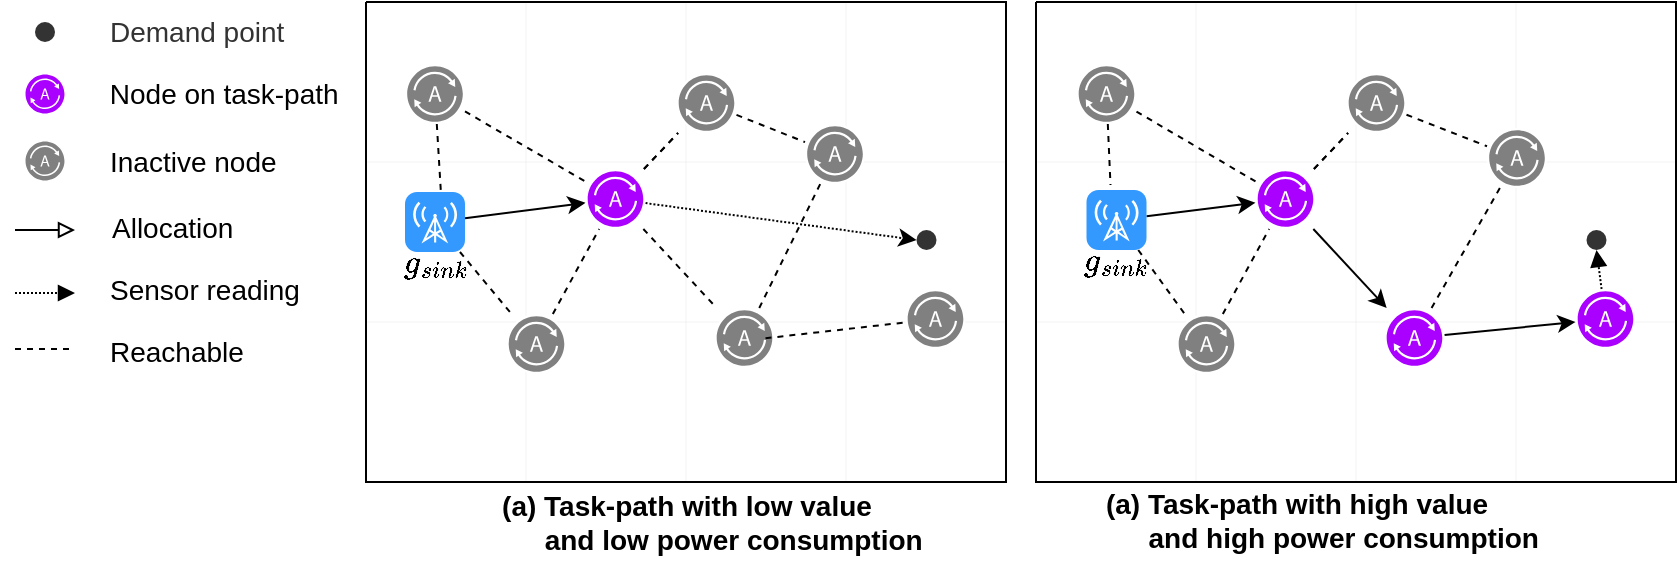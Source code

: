 <mxfile version="13.0.3" type="device"><diagram id="n3x0hCh38KXFZ6Cryw47" name="Page-1"><mxGraphModel dx="1106" dy="822" grid="1" gridSize="10" guides="1" tooltips="1" connect="1" arrows="1" fold="1" page="1" pageScale="1" pageWidth="827" pageHeight="1169" math="1" shadow="0"><root><mxCell id="0"/><mxCell id="1" parent="0"/><mxCell id="sWvzGrBPn2IlzjByoFlh-150" value="" style="verticalLabelPosition=bottom;verticalAlign=top;html=1;shape=mxgraph.basic.patternFillRect;fillStyle=grid;step=80;fillStrokeWidth=0.2;fillStrokeColor=#dddddd;" parent="1" vertex="1"><mxGeometry x="550" y="240" width="320" height="240" as="geometry"/></mxCell><mxCell id="G75mjb6Er_qYQi8ZF5sW-7" value="&lt;span style=&quot;color: rgb(0 , 0 , 0)&quot;&gt;&amp;nbsp;Node on task-path&lt;/span&gt;" style="pointerEvents=1;shadow=0;dashed=0;html=1;labelPosition=right;verticalLabelPosition=middle;verticalAlign=middle;align=left;outlineConnect=0;shape=mxgraph.veeam2.agent;labelBackgroundColor=none;fillColor=#aa00ff;spacingLeft=16;fontSize=14;strokeColor=#7700CC;fontColor=#ffffff;" parent="1" vertex="1"><mxGeometry x="44" y="275.5" width="21" height="21" as="geometry"/></mxCell><mxCell id="G75mjb6Er_qYQi8ZF5sW-53" value="Inactive node" style="pointerEvents=1;shadow=0;dashed=0;html=1;labelPosition=right;verticalLabelPosition=middle;verticalAlign=middle;align=left;outlineConnect=0;shape=mxgraph.veeam2.agent;labelBackgroundColor=none;fillColor=#808080;spacingLeft=20;fontSize=14;" parent="1" vertex="1"><mxGeometry x="44" y="309" width="21" height="21" as="geometry"/></mxCell><mxCell id="G75mjb6Er_qYQi8ZF5sW-55" value="Demand point" style="ellipse;html=1;aspect=fixed;dashed=1;labelBackgroundColor=none;fontColor=#333333;fillColor=#333333;strokeColor=none;labelPosition=right;verticalLabelPosition=middle;align=left;verticalAlign=middle;fontSize=14;textDirection=ltr;spacingLeft=25;" parent="1" vertex="1"><mxGeometry x="49.5" y="250" width="10" height="10" as="geometry"/></mxCell><mxCell id="dMY40JlKNHP0hM3eTLJn-19" style="rounded=0;orthogonalLoop=1;jettySize=auto;html=1;endArrow=block;endFill=0;fontSize=14;" parent="1" edge="1"><mxGeometry relative="1" as="geometry"><mxPoint x="39.5" y="354" as="sourcePoint"/><mxPoint x="69.5" y="354" as="targetPoint"/></mxGeometry></mxCell><mxCell id="dMY40JlKNHP0hM3eTLJn-20" value="Allocation" style="edgeLabel;html=1;align=left;verticalAlign=middle;resizable=0;points=[];fontSize=14;labelPosition=right;verticalLabelPosition=middle;spacingLeft=39;" parent="dMY40JlKNHP0hM3eTLJn-19" vertex="1" connectable="0"><mxGeometry x="-0.5" y="-1" relative="1" as="geometry"><mxPoint y="-2.5" as="offset"/></mxGeometry></mxCell><mxCell id="dMY40JlKNHP0hM3eTLJn-52" style="rounded=0;orthogonalLoop=1;jettySize=auto;html=1;endArrow=block;endFill=1;fontSize=14;dashed=1;dashPattern=1 1;spacingLeft=39;" parent="1" edge="1"><mxGeometry relative="1" as="geometry"><mxPoint x="39.5" y="385.5" as="sourcePoint"/><mxPoint x="69.5" y="385.5" as="targetPoint"/></mxGeometry></mxCell><mxCell id="dMY40JlKNHP0hM3eTLJn-53" value="Sensor reading" style="edgeLabel;html=1;align=left;verticalAlign=middle;resizable=0;points=[];fontSize=14;labelPosition=right;verticalLabelPosition=middle;spacingLeft=36;" parent="dMY40JlKNHP0hM3eTLJn-52" vertex="1" connectable="0"><mxGeometry x="-0.5" y="-1" relative="1" as="geometry"><mxPoint x="2" y="-3" as="offset"/></mxGeometry></mxCell><mxCell id="sWvzGrBPn2IlzjByoFlh-8" style="rounded=0;orthogonalLoop=1;jettySize=auto;html=1;" parent="1" source="sWvzGrBPn2IlzjByoFlh-11" target="sWvzGrBPn2IlzjByoFlh-16" edge="1"><mxGeometry relative="1" as="geometry"/></mxCell><mxCell id="sWvzGrBPn2IlzjByoFlh-9" style="edgeStyle=none;rounded=0;orthogonalLoop=1;jettySize=auto;html=1;" parent="1" source="sWvzGrBPn2IlzjByoFlh-16" target="sWvzGrBPn2IlzjByoFlh-24" edge="1"><mxGeometry relative="1" as="geometry"/></mxCell><mxCell id="sWvzGrBPn2IlzjByoFlh-10" style="edgeStyle=none;rounded=0;orthogonalLoop=1;jettySize=auto;html=1;dashed=1;endArrow=none;endFill=0;" parent="1" source="sWvzGrBPn2IlzjByoFlh-11" target="sWvzGrBPn2IlzjByoFlh-21" edge="1"><mxGeometry relative="1" as="geometry"/></mxCell><mxCell id="sWvzGrBPn2IlzjByoFlh-11" value="&lt;span style=&quot;color: rgb(0 , 0 , 0) ; text-align: left&quot;&gt;\(g_{sink}\)&lt;/span&gt;" style="html=1;strokeWidth=1;shadow=0;dashed=0;shape=mxgraph.ios7.misc.broadcast;strokeColor=none;buttonText=;strokeColor2=#222222;fontColor=#222222;fontSize=14;verticalLabelPosition=bottom;verticalAlign=top;align=center;fillColor=#3399FF;spacingTop=-10;" parent="1" vertex="1"><mxGeometry x="575.25" y="334" width="30" height="30" as="geometry"/></mxCell><mxCell id="sWvzGrBPn2IlzjByoFlh-12" style="rounded=0;orthogonalLoop=1;jettySize=auto;html=1;entryX=0.5;entryY=1;entryDx=0;entryDy=0;dashed=1;dashPattern=1 1;startArrow=none;startFill=0;sourcePerimeterSpacing=0;endArrow=block;endFill=1;endSize=6;targetPerimeterSpacing=0;fontSize=14;" parent="1" source="sWvzGrBPn2IlzjByoFlh-18" target="sWvzGrBPn2IlzjByoFlh-17" edge="1"><mxGeometry relative="1" as="geometry"><mxPoint x="904.75" y="352.27" as="sourcePoint"/></mxGeometry></mxCell><mxCell id="sWvzGrBPn2IlzjByoFlh-13" style="edgeStyle=none;rounded=0;orthogonalLoop=1;jettySize=auto;html=1;dashed=1;endArrow=none;endFill=0;" parent="1" source="sWvzGrBPn2IlzjByoFlh-16" target="sWvzGrBPn2IlzjByoFlh-26" edge="1"><mxGeometry relative="1" as="geometry"/></mxCell><mxCell id="sWvzGrBPn2IlzjByoFlh-14" value="" style="edgeStyle=none;rounded=0;orthogonalLoop=1;jettySize=auto;html=1;dashed=1;endArrow=none;endFill=0;" parent="1" source="sWvzGrBPn2IlzjByoFlh-16" target="sWvzGrBPn2IlzjByoFlh-26" edge="1"><mxGeometry relative="1" as="geometry"/></mxCell><mxCell id="sWvzGrBPn2IlzjByoFlh-16" value="" style="pointerEvents=1;shadow=0;dashed=0;html=1;labelPosition=center;verticalLabelPosition=bottom;verticalAlign=top;align=center;outlineConnect=0;shape=mxgraph.veeam2.agent;labelBackgroundColor=none;fillColor=#aa00ff;strokeColor=#7700CC;fontSize=14;fontColor=#ffffff;" parent="1" vertex="1"><mxGeometry x="659.75" y="323.5" width="30" height="30" as="geometry"/></mxCell><mxCell id="sWvzGrBPn2IlzjByoFlh-17" value="" style="ellipse;html=1;aspect=fixed;dashed=1;labelBackgroundColor=none;fontColor=#333333;fillColor=#333333;strokeColor=none;labelPosition=center;verticalLabelPosition=middle;align=center;verticalAlign=middle;fontSize=14;whiteSpace=wrap;" parent="1" vertex="1"><mxGeometry x="825.25" y="354" width="10" height="10" as="geometry"/></mxCell><mxCell id="sWvzGrBPn2IlzjByoFlh-18" value="" style="pointerEvents=1;shadow=0;dashed=0;html=1;labelPosition=center;verticalLabelPosition=bottom;verticalAlign=top;align=center;outlineConnect=0;shape=mxgraph.veeam2.agent;labelBackgroundColor=none;fillColor=#aa00ff;strokeColor=#7700CC;fontColor=#ffffff;fontSize=14;" parent="1" vertex="1"><mxGeometry x="819.75" y="383.5" width="30" height="30" as="geometry"/></mxCell><mxCell id="sWvzGrBPn2IlzjByoFlh-19" style="rounded=0;orthogonalLoop=1;jettySize=auto;html=1;entryX=0.4;entryY=-0.083;entryDx=0;entryDy=0;entryPerimeter=0;dashed=1;endArrow=none;endFill=0;" parent="1" source="sWvzGrBPn2IlzjByoFlh-20" target="sWvzGrBPn2IlzjByoFlh-11" edge="1"><mxGeometry relative="1" as="geometry"/></mxCell><mxCell id="sWvzGrBPn2IlzjByoFlh-173" style="edgeStyle=none;rounded=0;orthogonalLoop=1;jettySize=auto;html=1;dashed=1;endArrow=none;endFill=0;strokeColor=#000000;" parent="1" source="sWvzGrBPn2IlzjByoFlh-20" target="sWvzGrBPn2IlzjByoFlh-16" edge="1"><mxGeometry relative="1" as="geometry"/></mxCell><mxCell id="sWvzGrBPn2IlzjByoFlh-20" value="" style="pointerEvents=1;shadow=0;dashed=0;html=1;labelPosition=center;verticalLabelPosition=bottom;verticalAlign=top;align=center;outlineConnect=0;shape=mxgraph.veeam2.agent;labelBackgroundColor=none;strokeColor=#006EAF;fontSize=14;fillColor=#808080;" parent="1" vertex="1"><mxGeometry x="570.25" y="271" width="30" height="30" as="geometry"/></mxCell><mxCell id="sWvzGrBPn2IlzjByoFlh-172" style="edgeStyle=none;rounded=0;orthogonalLoop=1;jettySize=auto;html=1;dashed=1;endArrow=none;endFill=0;strokeColor=#000000;" parent="1" source="sWvzGrBPn2IlzjByoFlh-21" target="sWvzGrBPn2IlzjByoFlh-16" edge="1"><mxGeometry relative="1" as="geometry"/></mxCell><mxCell id="sWvzGrBPn2IlzjByoFlh-21" value="" style="pointerEvents=1;shadow=0;dashed=0;html=1;labelPosition=center;verticalLabelPosition=bottom;verticalAlign=top;align=center;outlineConnect=0;shape=mxgraph.veeam2.agent;labelBackgroundColor=none;strokeColor=#006EAF;fontSize=14;fillColor=#808080;" parent="1" vertex="1"><mxGeometry x="620.25" y="396" width="30" height="30" as="geometry"/></mxCell><mxCell id="sWvzGrBPn2IlzjByoFlh-22" style="edgeStyle=none;rounded=0;orthogonalLoop=1;jettySize=auto;html=1;" parent="1" source="sWvzGrBPn2IlzjByoFlh-24" target="sWvzGrBPn2IlzjByoFlh-18" edge="1"><mxGeometry relative="1" as="geometry"/></mxCell><mxCell id="sWvzGrBPn2IlzjByoFlh-23" style="edgeStyle=none;rounded=0;orthogonalLoop=1;jettySize=auto;html=1;dashed=1;endArrow=none;endFill=0;" parent="1" source="sWvzGrBPn2IlzjByoFlh-24" target="sWvzGrBPn2IlzjByoFlh-25" edge="1"><mxGeometry relative="1" as="geometry"/></mxCell><mxCell id="sWvzGrBPn2IlzjByoFlh-24" value="" style="pointerEvents=1;shadow=0;dashed=0;html=1;labelPosition=center;verticalLabelPosition=bottom;verticalAlign=top;align=center;outlineConnect=0;shape=mxgraph.veeam2.agent;labelBackgroundColor=none;fillColor=#aa00ff;strokeColor=#7700CC;fontSize=14;fontColor=#ffffff;" parent="1" vertex="1"><mxGeometry x="724.25" y="393" width="30" height="30" as="geometry"/></mxCell><mxCell id="sWvzGrBPn2IlzjByoFlh-25" value="" style="pointerEvents=1;shadow=0;dashed=0;html=1;labelPosition=center;verticalLabelPosition=bottom;verticalAlign=top;align=center;outlineConnect=0;shape=mxgraph.veeam2.agent;labelBackgroundColor=none;strokeColor=#006EAF;fontColor=#ffffff;fontSize=14;fillColor=#808080;" parent="1" vertex="1"><mxGeometry x="775.5" y="303" width="30" height="30" as="geometry"/></mxCell><mxCell id="sWvzGrBPn2IlzjByoFlh-174" style="edgeStyle=none;rounded=0;orthogonalLoop=1;jettySize=auto;html=1;dashed=1;endArrow=none;endFill=0;strokeColor=#000000;" parent="1" source="sWvzGrBPn2IlzjByoFlh-26" target="sWvzGrBPn2IlzjByoFlh-25" edge="1"><mxGeometry relative="1" as="geometry"/></mxCell><mxCell id="sWvzGrBPn2IlzjByoFlh-26" value="" style="pointerEvents=1;shadow=0;dashed=0;html=1;labelPosition=center;verticalLabelPosition=bottom;verticalAlign=top;align=center;outlineConnect=0;shape=mxgraph.veeam2.agent;labelBackgroundColor=none;strokeColor=#006EAF;fontColor=#ffffff;fontSize=14;fillColor=#808080;" parent="1" vertex="1"><mxGeometry x="705.25" y="275.5" width="30" height="30" as="geometry"/></mxCell><mxCell id="sWvzGrBPn2IlzjByoFlh-145" style="rounded=0;orthogonalLoop=1;jettySize=auto;html=1;endArrow=none;endFill=0;fontSize=14;dashed=1;spacingLeft=39;strokeColor=#000000;" parent="1" edge="1"><mxGeometry relative="1" as="geometry"><mxPoint x="39.5" y="413.5" as="sourcePoint"/><mxPoint x="69.5" y="413.5" as="targetPoint"/></mxGeometry></mxCell><mxCell id="sWvzGrBPn2IlzjByoFlh-146" value="Reachable" style="edgeLabel;html=1;align=left;verticalAlign=middle;resizable=0;points=[];fontSize=14;labelPosition=right;verticalLabelPosition=middle;spacingLeft=38;" parent="sWvzGrBPn2IlzjByoFlh-145" vertex="1" connectable="0"><mxGeometry x="-0.5" y="-1" relative="1" as="geometry"><mxPoint as="offset"/></mxGeometry></mxCell><mxCell id="sWvzGrBPn2IlzjByoFlh-151" value="" style="verticalLabelPosition=bottom;verticalAlign=top;html=1;shape=mxgraph.basic.patternFillRect;fillStyle=grid;step=80;fillStrokeWidth=0.2;fillStrokeColor=#dddddd;" parent="1" vertex="1"><mxGeometry x="215" y="240" width="320" height="240" as="geometry"/></mxCell><mxCell id="sWvzGrBPn2IlzjByoFlh-152" style="rounded=0;orthogonalLoop=1;jettySize=auto;html=1;fontSize=14;" parent="1" source="sWvzGrBPn2IlzjByoFlh-155" target="sWvzGrBPn2IlzjByoFlh-159" edge="1"><mxGeometry relative="1" as="geometry"/></mxCell><mxCell id="sWvzGrBPn2IlzjByoFlh-153" style="edgeStyle=none;rounded=0;orthogonalLoop=1;jettySize=auto;html=1;entryX=0;entryY=0.5;entryDx=0;entryDy=0;dashed=1;dashPattern=1 1;" parent="1" source="sWvzGrBPn2IlzjByoFlh-159" target="sWvzGrBPn2IlzjByoFlh-160" edge="1"><mxGeometry relative="1" as="geometry"/></mxCell><mxCell id="sWvzGrBPn2IlzjByoFlh-154" style="edgeStyle=none;rounded=0;orthogonalLoop=1;jettySize=auto;html=1;dashed=1;endArrow=none;endFill=0;fontSize=14;" parent="1" source="sWvzGrBPn2IlzjByoFlh-155" target="sWvzGrBPn2IlzjByoFlh-164" edge="1"><mxGeometry relative="1" as="geometry"><mxPoint x="293.863" y="353" as="targetPoint"/></mxGeometry></mxCell><mxCell id="sWvzGrBPn2IlzjByoFlh-155" value="&lt;span style=&quot;color: rgb(0, 0, 0); text-align: left; font-size: 14px;&quot;&gt;\(g_{sink}\)&lt;/span&gt;" style="html=1;strokeWidth=1;shadow=0;dashed=0;shape=mxgraph.ios7.misc.broadcast;strokeColor=none;buttonText=;strokeColor2=#222222;fontColor=#222222;fontSize=14;verticalLabelPosition=bottom;verticalAlign=top;align=center;fillColor=#3399FF;spacingTop=-10;" parent="1" vertex="1"><mxGeometry x="234.5" y="335" width="30" height="30" as="geometry"/></mxCell><mxCell id="sWvzGrBPn2IlzjByoFlh-157" style="edgeStyle=none;rounded=0;orthogonalLoop=1;jettySize=auto;html=1;dashed=1;endArrow=none;endFill=0;" parent="1" source="sWvzGrBPn2IlzjByoFlh-159" target="sWvzGrBPn2IlzjByoFlh-169" edge="1"><mxGeometry relative="1" as="geometry"/></mxCell><mxCell id="sWvzGrBPn2IlzjByoFlh-158" value="" style="edgeStyle=none;rounded=0;orthogonalLoop=1;jettySize=auto;html=1;dashed=1;endArrow=none;endFill=0;" parent="1" source="sWvzGrBPn2IlzjByoFlh-159" target="sWvzGrBPn2IlzjByoFlh-169" edge="1"><mxGeometry relative="1" as="geometry"/></mxCell><mxCell id="sWvzGrBPn2IlzjByoFlh-159" value="" style="pointerEvents=1;shadow=0;dashed=0;html=1;labelPosition=center;verticalLabelPosition=bottom;verticalAlign=top;align=center;outlineConnect=0;shape=mxgraph.veeam2.agent;labelBackgroundColor=none;strokeColor=#A50040;fontSize=14;fontColor=#ffffff;fillColor=#AA00FF;" parent="1" vertex="1"><mxGeometry x="324.75" y="323.5" width="30" height="30" as="geometry"/></mxCell><mxCell id="sWvzGrBPn2IlzjByoFlh-160" value="" style="ellipse;html=1;aspect=fixed;dashed=1;labelBackgroundColor=none;fontColor=#333333;fillColor=#333333;strokeColor=none;labelPosition=center;verticalLabelPosition=middle;align=center;verticalAlign=middle;fontSize=14;whiteSpace=wrap;" parent="1" vertex="1"><mxGeometry x="490.25" y="354" width="10" height="10" as="geometry"/></mxCell><mxCell id="sWvzGrBPn2IlzjByoFlh-161" value="" style="pointerEvents=1;shadow=0;dashed=0;html=1;labelPosition=center;verticalLabelPosition=bottom;verticalAlign=top;align=center;outlineConnect=0;shape=mxgraph.veeam2.agent;labelBackgroundColor=none;fillColor=#808080;strokeColor=#7700CC;fontColor=#ffffff;fontSize=14;" parent="1" vertex="1"><mxGeometry x="484.75" y="383.5" width="30" height="30" as="geometry"/></mxCell><mxCell id="LOvDVULMXdCORM9fZW1k-1" style="rounded=0;orthogonalLoop=1;jettySize=auto;html=1;strokeColor=none;dashed=1;" parent="1" source="sWvzGrBPn2IlzjByoFlh-163" target="sWvzGrBPn2IlzjByoFlh-159" edge="1"><mxGeometry relative="1" as="geometry"/></mxCell><mxCell id="LOvDVULMXdCORM9fZW1k-2" style="edgeStyle=none;rounded=0;orthogonalLoop=1;jettySize=auto;html=1;dashed=1;endArrow=none;endFill=0;" parent="1" source="sWvzGrBPn2IlzjByoFlh-163" target="sWvzGrBPn2IlzjByoFlh-159" edge="1"><mxGeometry relative="1" as="geometry"/></mxCell><mxCell id="LOvDVULMXdCORM9fZW1k-3" style="edgeStyle=none;rounded=0;orthogonalLoop=1;jettySize=auto;html=1;dashed=1;endArrow=none;endFill=0;entryX=0.6;entryY=0.033;entryDx=0;entryDy=0;entryPerimeter=0;" parent="1" source="sWvzGrBPn2IlzjByoFlh-163" target="sWvzGrBPn2IlzjByoFlh-155" edge="1"><mxGeometry relative="1" as="geometry"><mxPoint x="249.5" y="331" as="targetPoint"/></mxGeometry></mxCell><mxCell id="sWvzGrBPn2IlzjByoFlh-163" value="" style="pointerEvents=1;shadow=0;dashed=0;html=1;labelPosition=center;verticalLabelPosition=bottom;verticalAlign=top;align=center;outlineConnect=0;shape=mxgraph.veeam2.agent;labelBackgroundColor=none;strokeColor=#006EAF;fontSize=14;fillColor=#808080;" parent="1" vertex="1"><mxGeometry x="234.5" y="271" width="30" height="30" as="geometry"/></mxCell><mxCell id="sWvzGrBPn2IlzjByoFlh-175" style="edgeStyle=none;rounded=0;orthogonalLoop=1;jettySize=auto;html=1;dashed=1;endArrow=none;endFill=0;strokeColor=#000000;fontSize=14;" parent="1" source="sWvzGrBPn2IlzjByoFlh-164" target="sWvzGrBPn2IlzjByoFlh-159" edge="1"><mxGeometry relative="1" as="geometry"/></mxCell><mxCell id="sWvzGrBPn2IlzjByoFlh-164" value="" style="pointerEvents=1;shadow=0;dashed=0;html=1;labelPosition=center;verticalLabelPosition=bottom;verticalAlign=top;align=center;outlineConnect=0;shape=mxgraph.veeam2.agent;labelBackgroundColor=none;strokeColor=#006EAF;fontSize=14;fillColor=#808080;" parent="1" vertex="1"><mxGeometry x="285.25" y="396" width="30" height="30" as="geometry"/></mxCell><mxCell id="sWvzGrBPn2IlzjByoFlh-166" style="edgeStyle=none;rounded=0;orthogonalLoop=1;jettySize=auto;html=1;dashed=1;endArrow=none;endFill=0;" parent="1" source="sWvzGrBPn2IlzjByoFlh-167" target="sWvzGrBPn2IlzjByoFlh-168" edge="1"><mxGeometry relative="1" as="geometry"/></mxCell><mxCell id="sWvzGrBPn2IlzjByoFlh-167" value="" style="pointerEvents=1;shadow=0;dashed=0;html=1;labelPosition=center;verticalLabelPosition=bottom;verticalAlign=top;align=center;outlineConnect=0;shape=mxgraph.veeam2.agent;labelBackgroundColor=none;fillColor=#808080;strokeColor=#7700CC;fontSize=14;fontColor=#ffffff;" parent="1" vertex="1"><mxGeometry x="389.25" y="393" width="30" height="30" as="geometry"/></mxCell><mxCell id="sWvzGrBPn2IlzjByoFlh-168" value="" style="pointerEvents=1;shadow=0;dashed=0;html=1;labelPosition=center;verticalLabelPosition=bottom;verticalAlign=top;align=center;outlineConnect=0;shape=mxgraph.veeam2.agent;labelBackgroundColor=none;strokeColor=#006EAF;fontColor=#ffffff;fontSize=14;fillColor=#808080;" parent="1" vertex="1"><mxGeometry x="434.5" y="301" width="30" height="30" as="geometry"/></mxCell><mxCell id="sWvzGrBPn2IlzjByoFlh-176" style="edgeStyle=none;rounded=0;orthogonalLoop=1;jettySize=auto;html=1;dashed=1;endArrow=none;endFill=0;strokeColor=#000000;" parent="1" source="sWvzGrBPn2IlzjByoFlh-169" target="sWvzGrBPn2IlzjByoFlh-168" edge="1"><mxGeometry relative="1" as="geometry"/></mxCell><mxCell id="sWvzGrBPn2IlzjByoFlh-169" value="" style="pointerEvents=1;shadow=0;dashed=0;html=1;labelPosition=center;verticalLabelPosition=bottom;verticalAlign=top;align=center;outlineConnect=0;shape=mxgraph.veeam2.agent;labelBackgroundColor=none;strokeColor=#006EAF;fontColor=#ffffff;fontSize=14;fillColor=#808080;" parent="1" vertex="1"><mxGeometry x="370.25" y="275.5" width="30" height="30" as="geometry"/></mxCell><mxCell id="sWvzGrBPn2IlzjByoFlh-170" style="edgeStyle=none;rounded=0;orthogonalLoop=1;jettySize=auto;html=1;dashed=1;endArrow=none;endFill=0;exitX=0.85;exitY=0.504;exitDx=0;exitDy=0;exitPerimeter=0;" parent="1" source="sWvzGrBPn2IlzjByoFlh-167" target="sWvzGrBPn2IlzjByoFlh-161" edge="1"><mxGeometry relative="1" as="geometry"><mxPoint x="421.628" y="403.0" as="sourcePoint"/><mxPoint x="452.122" y="341" as="targetPoint"/></mxGeometry></mxCell><mxCell id="sWvzGrBPn2IlzjByoFlh-171" style="edgeStyle=none;rounded=0;orthogonalLoop=1;jettySize=auto;html=1;dashed=1;endArrow=none;endFill=0;" parent="1" source="sWvzGrBPn2IlzjByoFlh-159" target="sWvzGrBPn2IlzjByoFlh-167" edge="1"><mxGeometry relative="1" as="geometry"><mxPoint x="431.628" y="413.0" as="sourcePoint"/><mxPoint x="462.122" y="351" as="targetPoint"/></mxGeometry></mxCell><mxCell id="sWvzGrBPn2IlzjByoFlh-178" value="&lt;b&gt;&lt;span style=&quot;font-size: 14px&quot;&gt;(a) Task-path with l&lt;/span&gt;&lt;span style=&quot;text-align: left&quot;&gt;ow value &lt;br&gt;&amp;nbsp; &amp;nbsp; &amp;nbsp; &amp;nbsp; &amp;nbsp; &amp;nbsp; and low power consumption&lt;br&gt;&lt;/span&gt;&lt;/b&gt;" style="text;html=1;align=center;verticalAlign=middle;resizable=0;points=[];autosize=1;fontSize=14;" parent="1" vertex="1"><mxGeometry x="250" y="480" width="250" height="40" as="geometry"/></mxCell><mxCell id="LOvDVULMXdCORM9fZW1k-4" value="&lt;b&gt;&lt;span style=&quot;font-size: 14px&quot;&gt;(a) Task-path with high&amp;nbsp;&lt;/span&gt;&lt;span style=&quot;text-align: left&quot;&gt;value &lt;br&gt;&amp;nbsp; &amp;nbsp; &amp;nbsp; &amp;nbsp; &amp;nbsp; &amp;nbsp; and high power consumption&lt;br&gt;&lt;/span&gt;&lt;/b&gt;" style="text;html=1;align=center;verticalAlign=middle;resizable=0;points=[];autosize=1;fontSize=14;" parent="1" vertex="1"><mxGeometry x="550" y="479" width="260" height="40" as="geometry"/></mxCell></root></mxGraphModel></diagram></mxfile>